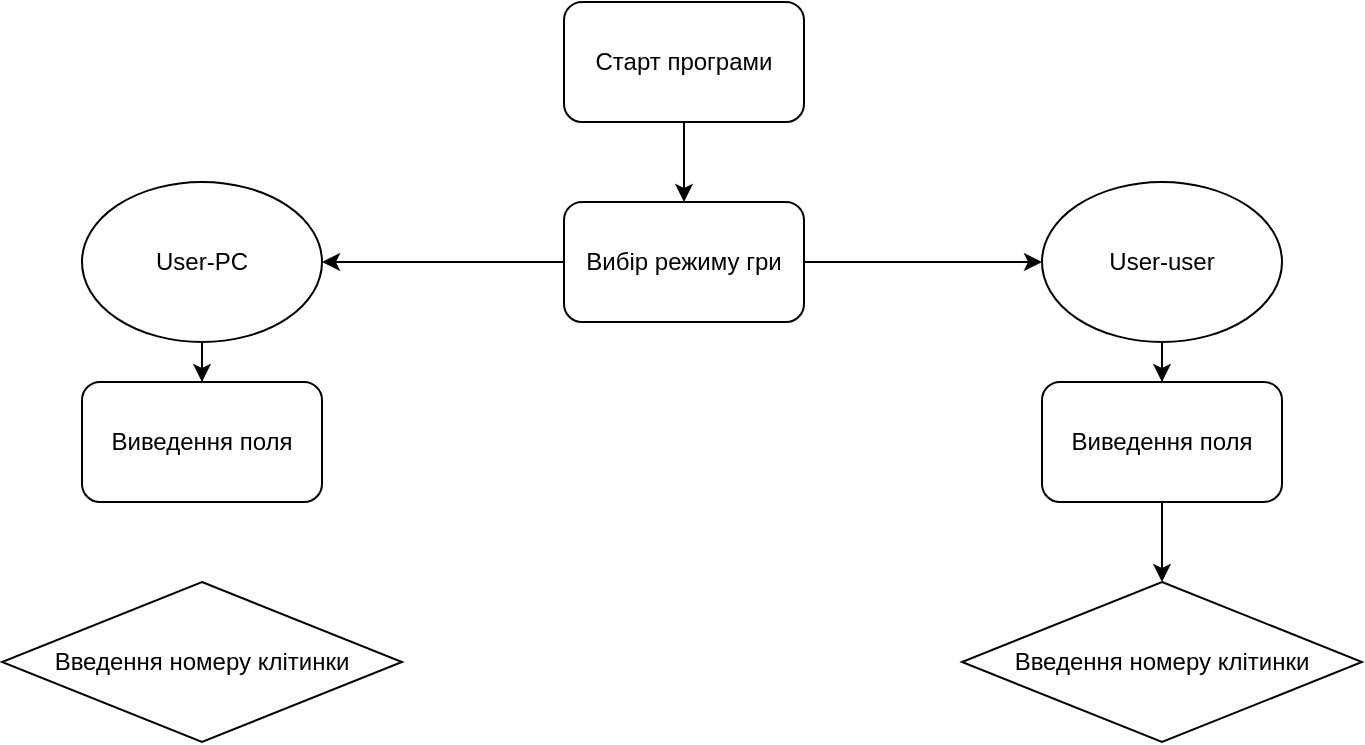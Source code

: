 <mxfile version="21.3.3" type="github">
  <diagram name="Сторінка-1" id="-OSfMtu3TaqCq998lPGS">
    <mxGraphModel dx="938" dy="823" grid="1" gridSize="10" guides="1" tooltips="1" connect="1" arrows="1" fold="1" page="1" pageScale="1" pageWidth="827" pageHeight="1169" math="0" shadow="0">
      <root>
        <mxCell id="0" />
        <mxCell id="1" parent="0" />
        <mxCell id="vozU0qDYMAVB8xWwkWYf-6" value="" style="edgeStyle=orthogonalEdgeStyle;rounded=0;orthogonalLoop=1;jettySize=auto;html=1;" parent="1" source="vVHR6ByP8qNk3AICSqPJ-1" target="vozU0qDYMAVB8xWwkWYf-3" edge="1">
          <mxGeometry relative="1" as="geometry" />
        </mxCell>
        <mxCell id="vVHR6ByP8qNk3AICSqPJ-1" value="Старт програми" style="rounded=1;whiteSpace=wrap;html=1;" parent="1" vertex="1">
          <mxGeometry x="331" y="90" width="120" height="60" as="geometry" />
        </mxCell>
        <mxCell id="vozU0qDYMAVB8xWwkWYf-24" style="edgeStyle=orthogonalEdgeStyle;rounded=0;orthogonalLoop=1;jettySize=auto;html=1;entryX=0.5;entryY=0;entryDx=0;entryDy=0;" parent="1" source="vozU0qDYMAVB8xWwkWYf-2" target="vozU0qDYMAVB8xWwkWYf-21" edge="1">
          <mxGeometry relative="1" as="geometry" />
        </mxCell>
        <mxCell id="vozU0qDYMAVB8xWwkWYf-2" value="Виведення поля" style="rounded=1;whiteSpace=wrap;html=1;" parent="1" vertex="1">
          <mxGeometry x="570" y="280" width="120" height="60" as="geometry" />
        </mxCell>
        <mxCell id="vozU0qDYMAVB8xWwkWYf-15" value="" style="edgeStyle=orthogonalEdgeStyle;rounded=0;orthogonalLoop=1;jettySize=auto;html=1;" parent="1" source="vozU0qDYMAVB8xWwkWYf-3" target="vozU0qDYMAVB8xWwkWYf-12" edge="1">
          <mxGeometry relative="1" as="geometry" />
        </mxCell>
        <mxCell id="vozU0qDYMAVB8xWwkWYf-16" value="" style="edgeStyle=orthogonalEdgeStyle;rounded=0;orthogonalLoop=1;jettySize=auto;html=1;" parent="1" source="vozU0qDYMAVB8xWwkWYf-3" target="vozU0qDYMAVB8xWwkWYf-14" edge="1">
          <mxGeometry relative="1" as="geometry" />
        </mxCell>
        <mxCell id="vozU0qDYMAVB8xWwkWYf-3" value="Вибір режиму гри&lt;span id=&quot;docs-internal-guid-321d3be8-7fff-9329-2bb9-49351d8f6e9c&quot;&gt;&lt;/span&gt;&lt;br&gt;&lt;span id=&quot;docs-internal-guid-1c4b53f9-7fff-63d5-5b33-3f69275330f2&quot;&gt;&lt;/span&gt;" style="rounded=1;whiteSpace=wrap;html=1;" parent="1" vertex="1">
          <mxGeometry x="331" y="190" width="120" height="60" as="geometry" />
        </mxCell>
        <mxCell id="vozU0qDYMAVB8xWwkWYf-8" value="Виведення поля" style="rounded=1;whiteSpace=wrap;html=1;" parent="1" vertex="1">
          <mxGeometry x="90" y="280" width="120" height="60" as="geometry" />
        </mxCell>
        <mxCell id="vozU0qDYMAVB8xWwkWYf-18" value="" style="edgeStyle=orthogonalEdgeStyle;rounded=0;orthogonalLoop=1;jettySize=auto;html=1;" parent="1" source="vozU0qDYMAVB8xWwkWYf-12" target="vozU0qDYMAVB8xWwkWYf-8" edge="1">
          <mxGeometry relative="1" as="geometry" />
        </mxCell>
        <mxCell id="vozU0qDYMAVB8xWwkWYf-12" value="User-PC&lt;span id=&quot;docs-internal-guid-ddc45cb4-7fff-b80d-b5cc-657cc404f076&quot;&gt;&lt;/span&gt;&lt;span id=&quot;docs-internal-guid-ddc45cb4-7fff-b80d-b5cc-657cc404f076&quot;&gt;&lt;/span&gt;" style="ellipse;whiteSpace=wrap;html=1;" parent="1" vertex="1">
          <mxGeometry x="90" y="180" width="120" height="80" as="geometry" />
        </mxCell>
        <mxCell id="vozU0qDYMAVB8xWwkWYf-17" value="" style="edgeStyle=orthogonalEdgeStyle;rounded=0;orthogonalLoop=1;jettySize=auto;html=1;" parent="1" source="vozU0qDYMAVB8xWwkWYf-14" target="vozU0qDYMAVB8xWwkWYf-2" edge="1">
          <mxGeometry relative="1" as="geometry" />
        </mxCell>
        <mxCell id="vozU0qDYMAVB8xWwkWYf-14" value="User-user&lt;span id=&quot;docs-internal-guid-ddc45cb4-7fff-b80d-b5cc-657cc404f076&quot;&gt;&lt;/span&gt;" style="ellipse;whiteSpace=wrap;html=1;" parent="1" vertex="1">
          <mxGeometry x="570" y="180" width="120" height="80" as="geometry" />
        </mxCell>
        <mxCell id="vozU0qDYMAVB8xWwkWYf-21" value="Введення номеру клітинки" style="rhombus;whiteSpace=wrap;html=1;" parent="1" vertex="1">
          <mxGeometry x="530" y="380" width="200" height="80" as="geometry" />
        </mxCell>
        <mxCell id="vozU0qDYMAVB8xWwkWYf-22" value="Введення номеру клітинки" style="rhombus;whiteSpace=wrap;html=1;" parent="1" vertex="1">
          <mxGeometry x="50" y="380" width="200" height="80" as="geometry" />
        </mxCell>
      </root>
    </mxGraphModel>
  </diagram>
</mxfile>

